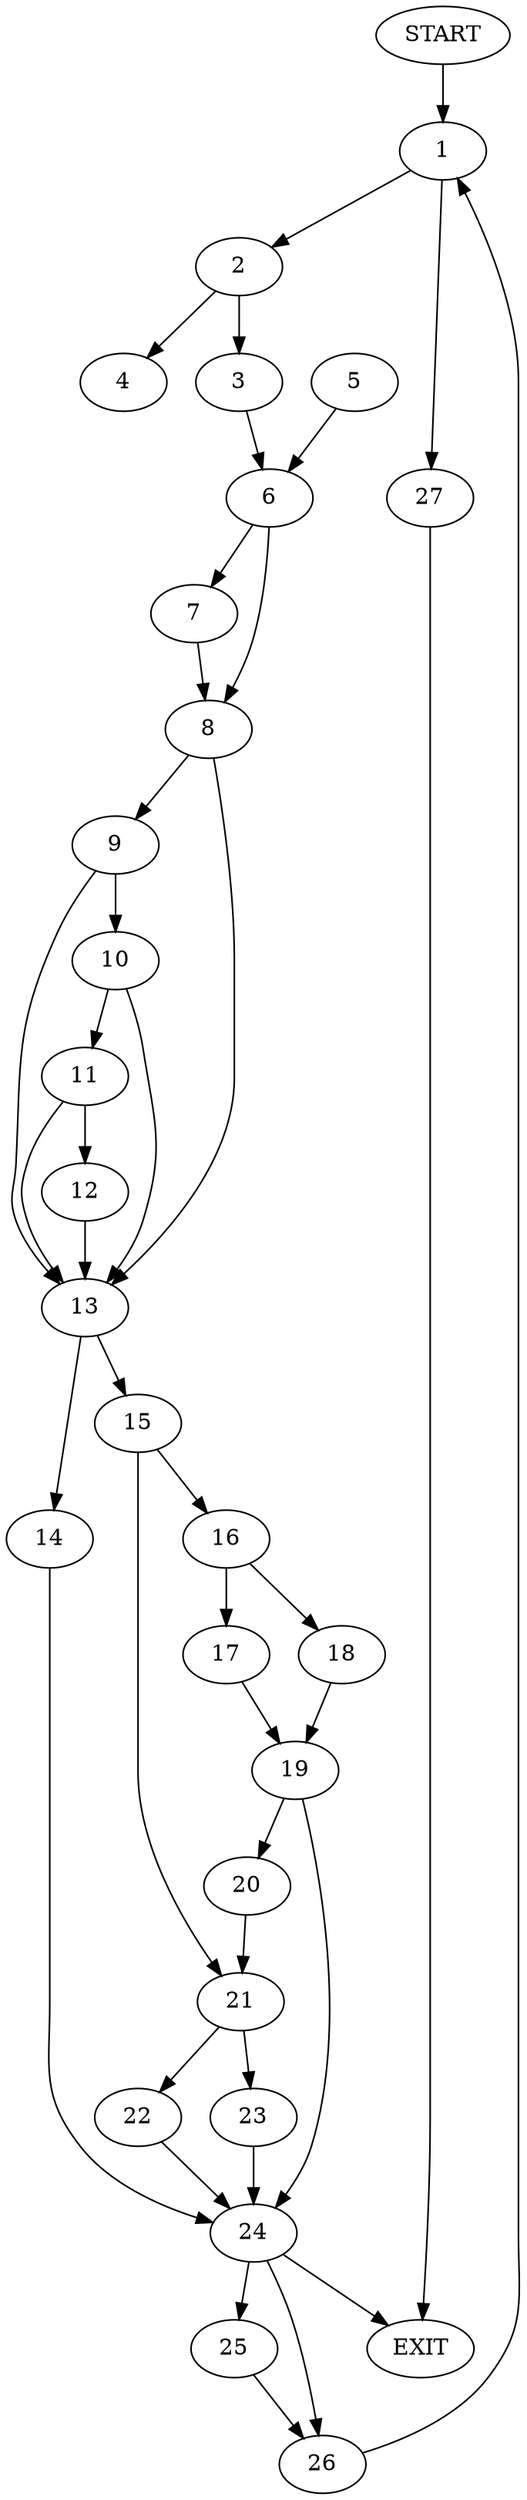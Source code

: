 digraph { 
0 [label="START"];
1;
2;
3;
4;
5;
6;
7;
8;
9;
10;
11;
12;
13;
14;
15;
16;
17;
18;
19;
20;
21;
22;
23;
24;
25;
26;
27;
28[label="EXIT"];
0 -> 1;
1 -> 2;
1 -> 27;
2 -> 4;
2 -> 3;
3 -> 6;
5 -> 6;
6 -> 7;
6 -> 8;
7 -> 8;
8 -> 13;
8 -> 9;
9 -> 10;
9 -> 13;
10 -> 11;
10 -> 13;
11 -> 12;
11 -> 13;
12 -> 13;
13 -> 14;
13 -> 15;
14 -> 24;
15 -> 16;
15 -> 21;
16 -> 17;
16 -> 18;
17 -> 19;
18 -> 19;
19 -> 24;
19 -> 20;
20 -> 21;
21 -> 22;
21 -> 23;
22 -> 24;
23 -> 24;
24 -> 28;
24 -> 25;
24:s2 -> 26;
25 -> 26;
26 -> 1;
27 -> 28;
}